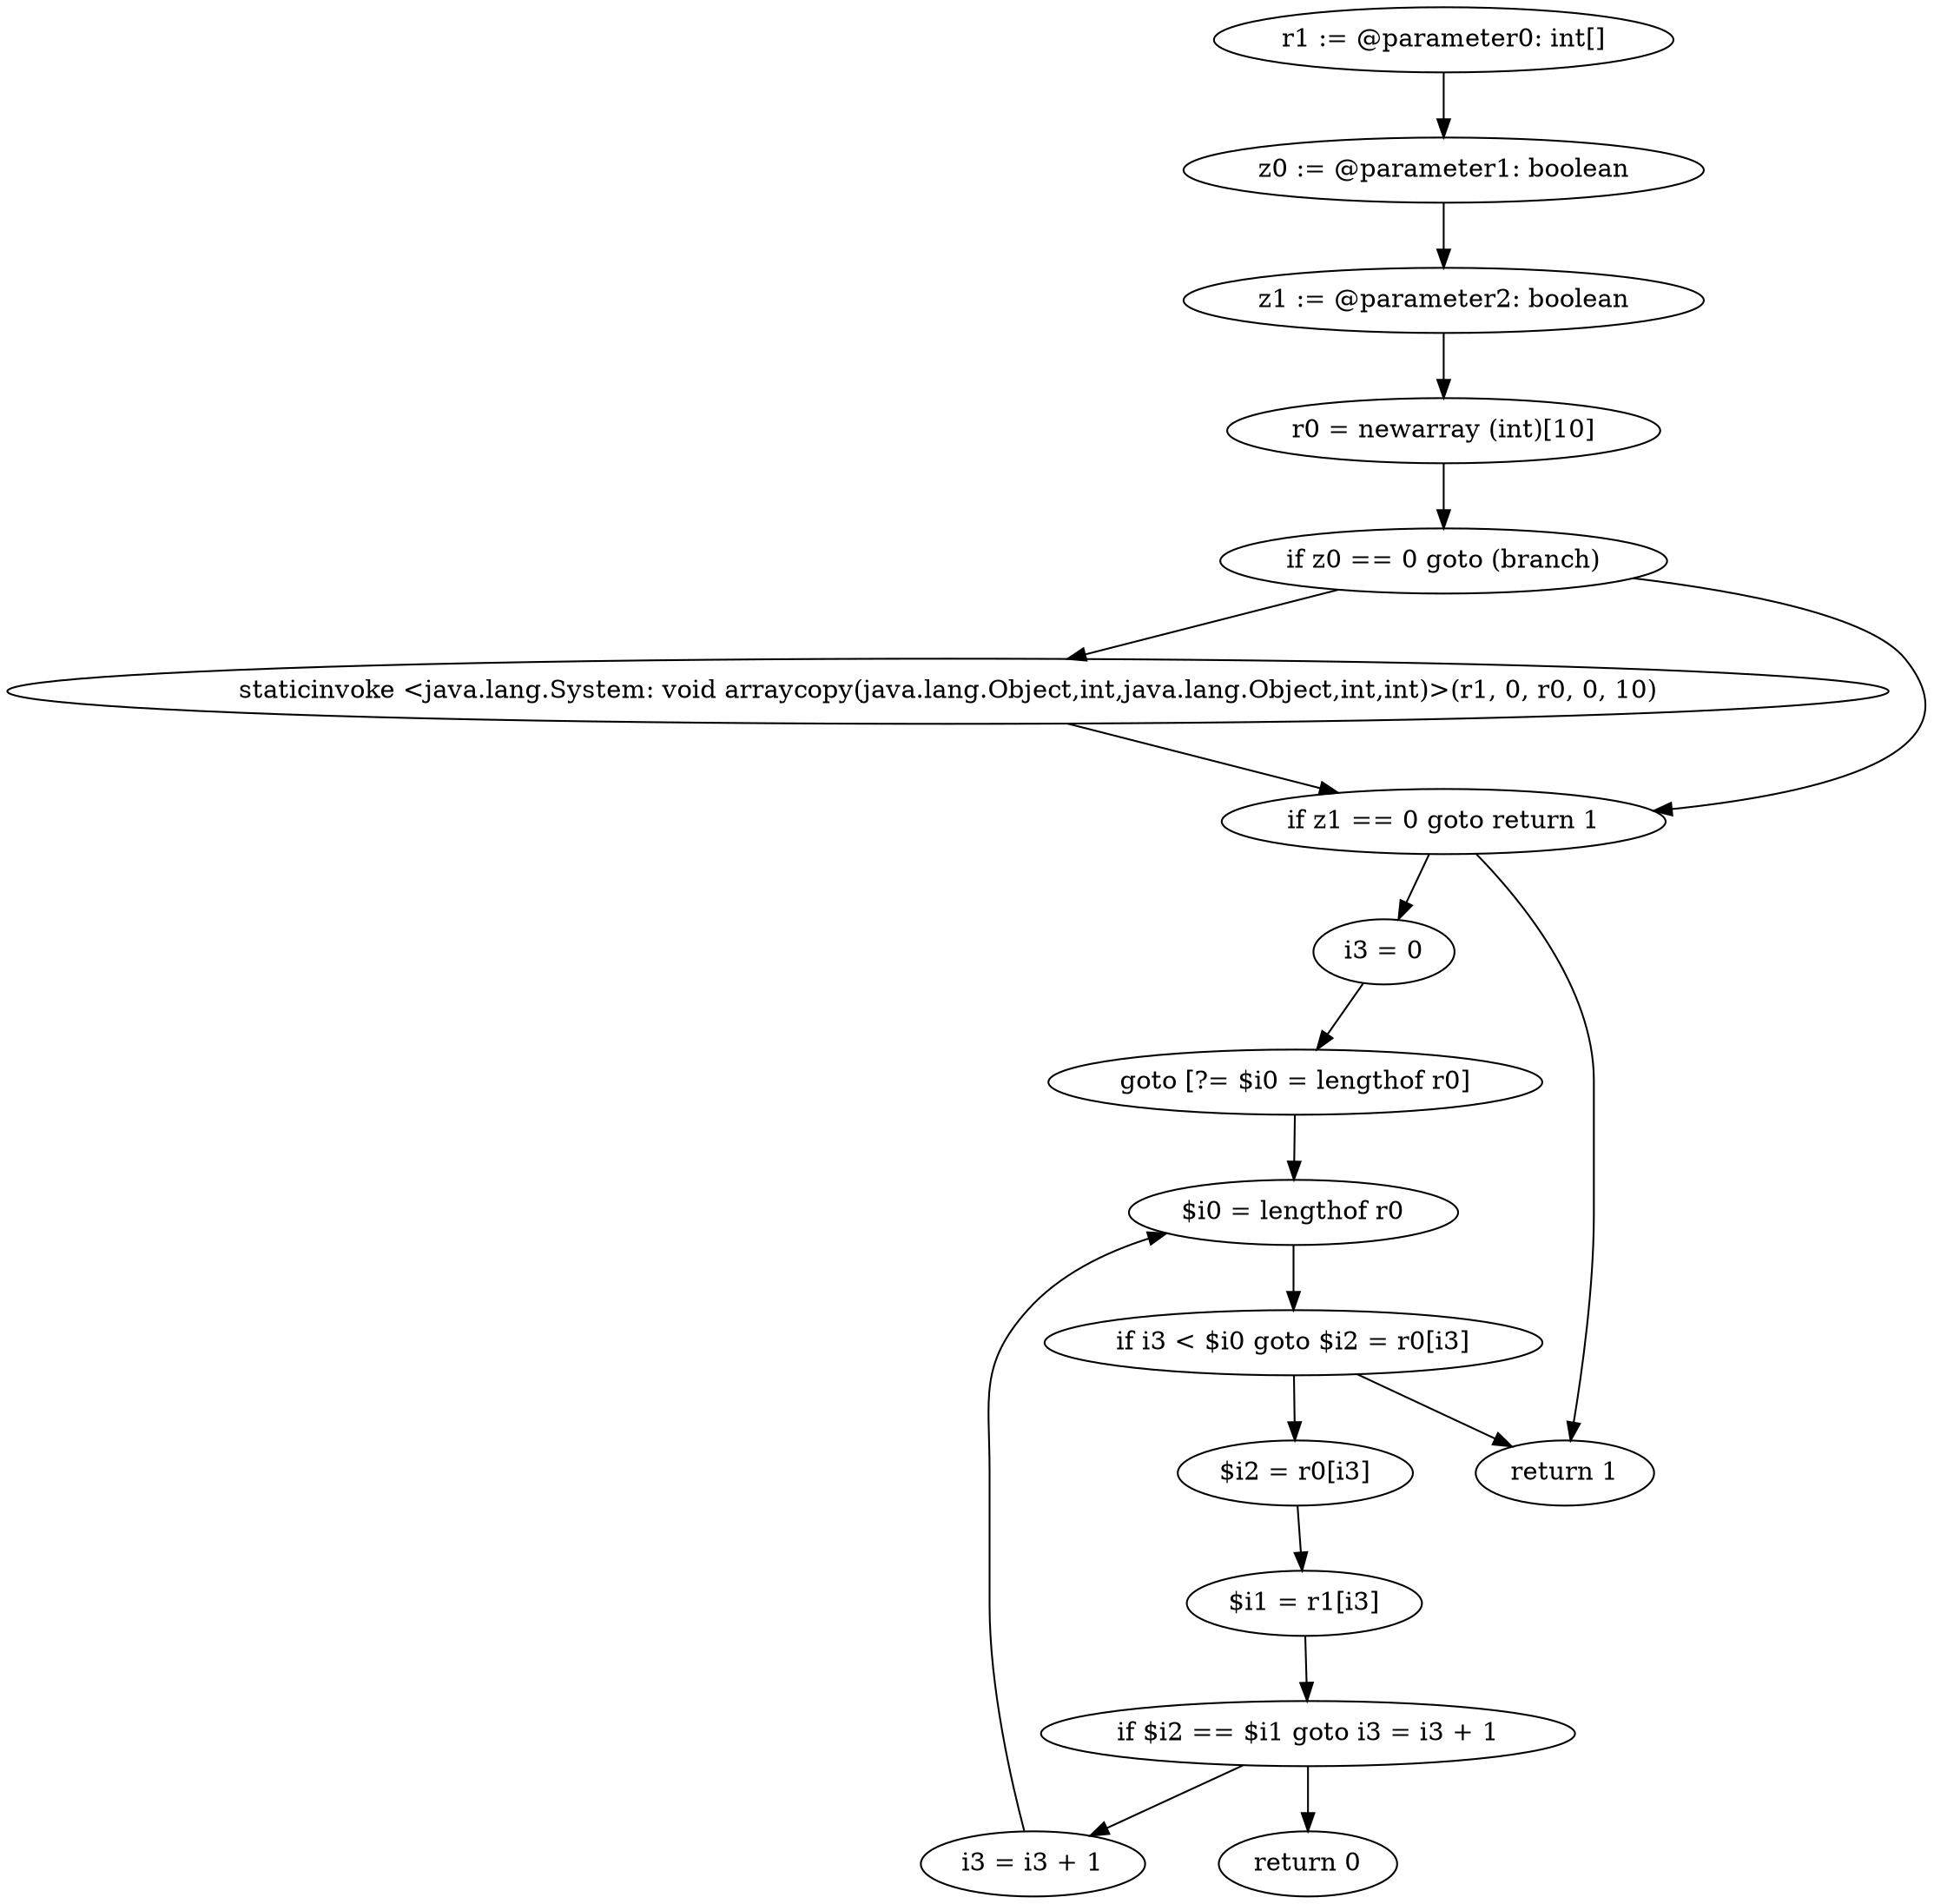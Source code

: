 digraph "unitGraph" {
    "r1 := @parameter0: int[]"
    "z0 := @parameter1: boolean"
    "z1 := @parameter2: boolean"
    "r0 = newarray (int)[10]"
    "if z0 == 0 goto (branch)"
    "staticinvoke <java.lang.System: void arraycopy(java.lang.Object,int,java.lang.Object,int,int)>(r1, 0, r0, 0, 10)"
    "if z1 == 0 goto return 1"
    "i3 = 0"
    "goto [?= $i0 = lengthof r0]"
    "$i2 = r0[i3]"
    "$i1 = r1[i3]"
    "if $i2 == $i1 goto i3 = i3 + 1"
    "return 0"
    "i3 = i3 + 1"
    "$i0 = lengthof r0"
    "if i3 < $i0 goto $i2 = r0[i3]"
    "return 1"
    "r1 := @parameter0: int[]"->"z0 := @parameter1: boolean";
    "z0 := @parameter1: boolean"->"z1 := @parameter2: boolean";
    "z1 := @parameter2: boolean"->"r0 = newarray (int)[10]";
    "r0 = newarray (int)[10]"->"if z0 == 0 goto (branch)";
    "if z0 == 0 goto (branch)"->"staticinvoke <java.lang.System: void arraycopy(java.lang.Object,int,java.lang.Object,int,int)>(r1, 0, r0, 0, 10)";
    "if z0 == 0 goto (branch)"->"if z1 == 0 goto return 1";
    "staticinvoke <java.lang.System: void arraycopy(java.lang.Object,int,java.lang.Object,int,int)>(r1, 0, r0, 0, 10)"->"if z1 == 0 goto return 1";
    "if z1 == 0 goto return 1"->"i3 = 0";
    "if z1 == 0 goto return 1"->"return 1";
    "i3 = 0"->"goto [?= $i0 = lengthof r0]";
    "goto [?= $i0 = lengthof r0]"->"$i0 = lengthof r0";
    "$i2 = r0[i3]"->"$i1 = r1[i3]";
    "$i1 = r1[i3]"->"if $i2 == $i1 goto i3 = i3 + 1";
    "if $i2 == $i1 goto i3 = i3 + 1"->"return 0";
    "if $i2 == $i1 goto i3 = i3 + 1"->"i3 = i3 + 1";
    "i3 = i3 + 1"->"$i0 = lengthof r0";
    "$i0 = lengthof r0"->"if i3 < $i0 goto $i2 = r0[i3]";
    "if i3 < $i0 goto $i2 = r0[i3]"->"return 1";
    "if i3 < $i0 goto $i2 = r0[i3]"->"$i2 = r0[i3]";
}
